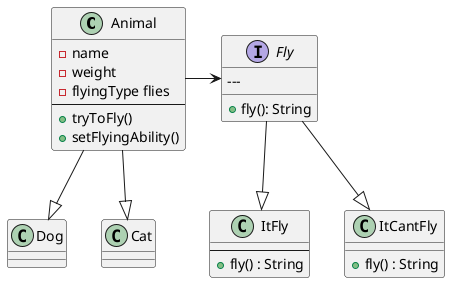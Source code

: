 @startuml
class Animal{
     - name
     - weight
     - flyingType flies
     ---
     + tryToFly()
     + setFlyingAbility()
}


interface Fly{
 --- 
     + fly(): String

}

class ItFly{
---
 + fly() : String
}

class ItCantFly{
 + fly() : String
}


class Dog{
}

class Cat{
}

Animal -> Fly
Animal --|> Dog
Animal --|> Cat

Fly --|> ItFly
Fly --|> ItCantFly
@enduml